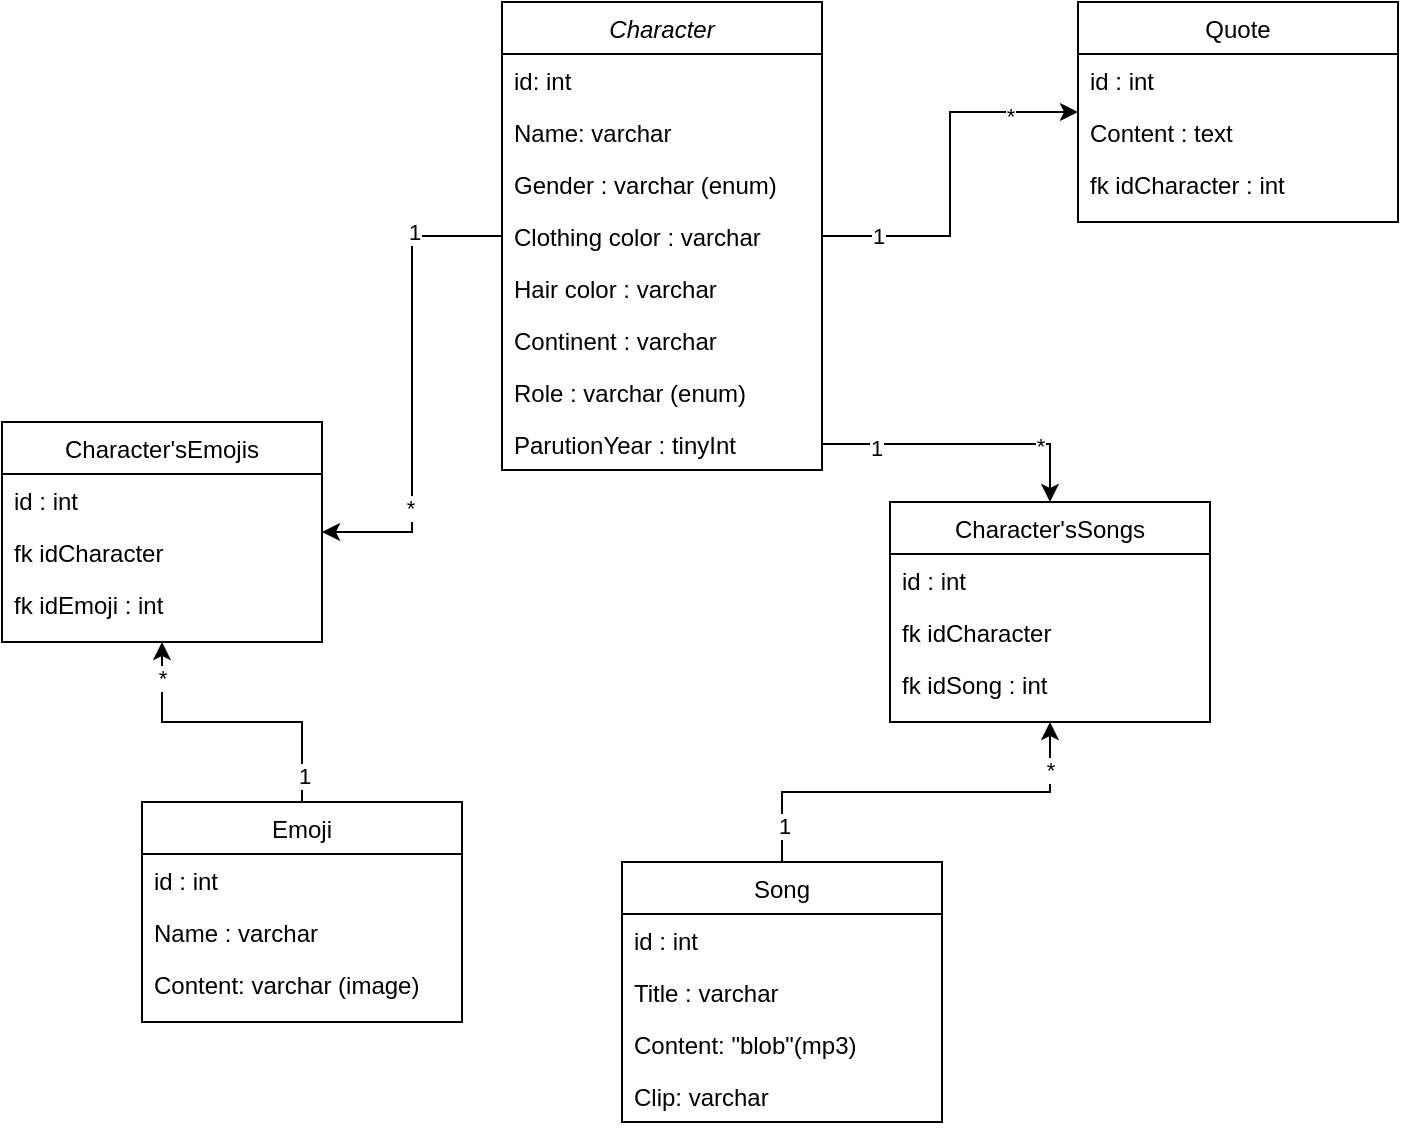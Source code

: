 <mxfile version="26.0.9">
  <diagram id="C5RBs43oDa-KdzZeNtuy" name="Page-1">
    <mxGraphModel dx="1114" dy="838" grid="1" gridSize="10" guides="1" tooltips="1" connect="1" arrows="1" fold="1" page="1" pageScale="1" pageWidth="827" pageHeight="1169" math="0" shadow="0">
      <root>
        <mxCell id="WIyWlLk6GJQsqaUBKTNV-0" />
        <mxCell id="WIyWlLk6GJQsqaUBKTNV-1" parent="WIyWlLk6GJQsqaUBKTNV-0" />
        <mxCell id="zkfFHV4jXpPFQw0GAbJ--0" value="Character" style="swimlane;fontStyle=2;align=center;verticalAlign=top;childLayout=stackLayout;horizontal=1;startSize=26;horizontalStack=0;resizeParent=1;resizeLast=0;collapsible=1;marginBottom=0;rounded=0;shadow=0;strokeWidth=1;" parent="WIyWlLk6GJQsqaUBKTNV-1" vertex="1">
          <mxGeometry x="315" y="130" width="160" height="234" as="geometry">
            <mxRectangle x="230" y="140" width="160" height="26" as="alternateBounds" />
          </mxGeometry>
        </mxCell>
        <mxCell id="az5e8WYg4OeAlVBB3Ch0-7" value="id: int" style="text;align=left;verticalAlign=top;spacingLeft=4;spacingRight=4;overflow=hidden;rotatable=0;points=[[0,0.5],[1,0.5]];portConstraint=eastwest;" vertex="1" parent="zkfFHV4jXpPFQw0GAbJ--0">
          <mxGeometry y="26" width="160" height="26" as="geometry" />
        </mxCell>
        <mxCell id="zkfFHV4jXpPFQw0GAbJ--1" value="Name: varchar" style="text;align=left;verticalAlign=top;spacingLeft=4;spacingRight=4;overflow=hidden;rotatable=0;points=[[0,0.5],[1,0.5]];portConstraint=eastwest;" parent="zkfFHV4jXpPFQw0GAbJ--0" vertex="1">
          <mxGeometry y="52" width="160" height="26" as="geometry" />
        </mxCell>
        <mxCell id="zkfFHV4jXpPFQw0GAbJ--2" value="Gender : varchar (enum)" style="text;align=left;verticalAlign=top;spacingLeft=4;spacingRight=4;overflow=hidden;rotatable=0;points=[[0,0.5],[1,0.5]];portConstraint=eastwest;rounded=0;shadow=0;html=0;" parent="zkfFHV4jXpPFQw0GAbJ--0" vertex="1">
          <mxGeometry y="78" width="160" height="26" as="geometry" />
        </mxCell>
        <mxCell id="az5e8WYg4OeAlVBB3Ch0-1" value="Clothing color : varchar" style="text;align=left;verticalAlign=top;spacingLeft=4;spacingRight=4;overflow=hidden;rotatable=0;points=[[0,0.5],[1,0.5]];portConstraint=eastwest;rounded=0;shadow=0;html=0;" vertex="1" parent="zkfFHV4jXpPFQw0GAbJ--0">
          <mxGeometry y="104" width="160" height="26" as="geometry" />
        </mxCell>
        <mxCell id="az5e8WYg4OeAlVBB3Ch0-2" value="Hair color : varchar" style="text;align=left;verticalAlign=top;spacingLeft=4;spacingRight=4;overflow=hidden;rotatable=0;points=[[0,0.5],[1,0.5]];portConstraint=eastwest;rounded=0;shadow=0;html=0;" vertex="1" parent="zkfFHV4jXpPFQw0GAbJ--0">
          <mxGeometry y="130" width="160" height="26" as="geometry" />
        </mxCell>
        <mxCell id="az5e8WYg4OeAlVBB3Ch0-0" value="Continent : varchar" style="text;align=left;verticalAlign=top;spacingLeft=4;spacingRight=4;overflow=hidden;rotatable=0;points=[[0,0.5],[1,0.5]];portConstraint=eastwest;rounded=0;shadow=0;html=0;" vertex="1" parent="zkfFHV4jXpPFQw0GAbJ--0">
          <mxGeometry y="156" width="160" height="26" as="geometry" />
        </mxCell>
        <mxCell id="zkfFHV4jXpPFQw0GAbJ--3" value="Role : varchar (enum)" style="text;align=left;verticalAlign=top;spacingLeft=4;spacingRight=4;overflow=hidden;rotatable=0;points=[[0,0.5],[1,0.5]];portConstraint=eastwest;rounded=0;shadow=0;html=0;" parent="zkfFHV4jXpPFQw0GAbJ--0" vertex="1">
          <mxGeometry y="182" width="160" height="26" as="geometry" />
        </mxCell>
        <mxCell id="az5e8WYg4OeAlVBB3Ch0-3" value="ParutionYear : tinyInt" style="text;align=left;verticalAlign=top;spacingLeft=4;spacingRight=4;overflow=hidden;rotatable=0;points=[[0,0.5],[1,0.5]];portConstraint=eastwest;rounded=0;shadow=0;html=0;" vertex="1" parent="zkfFHV4jXpPFQw0GAbJ--0">
          <mxGeometry y="208" width="160" height="26" as="geometry" />
        </mxCell>
        <mxCell id="zkfFHV4jXpPFQw0GAbJ--17" value="Quote" style="swimlane;fontStyle=0;align=center;verticalAlign=top;childLayout=stackLayout;horizontal=1;startSize=26;horizontalStack=0;resizeParent=1;resizeLast=0;collapsible=1;marginBottom=0;rounded=0;shadow=0;strokeWidth=1;" parent="WIyWlLk6GJQsqaUBKTNV-1" vertex="1">
          <mxGeometry x="603" y="130" width="160" height="110" as="geometry">
            <mxRectangle x="550" y="140" width="160" height="26" as="alternateBounds" />
          </mxGeometry>
        </mxCell>
        <mxCell id="zkfFHV4jXpPFQw0GAbJ--18" value="id : int" style="text;align=left;verticalAlign=top;spacingLeft=4;spacingRight=4;overflow=hidden;rotatable=0;points=[[0,0.5],[1,0.5]];portConstraint=eastwest;" parent="zkfFHV4jXpPFQw0GAbJ--17" vertex="1">
          <mxGeometry y="26" width="160" height="26" as="geometry" />
        </mxCell>
        <mxCell id="zkfFHV4jXpPFQw0GAbJ--19" value="Content : text" style="text;align=left;verticalAlign=top;spacingLeft=4;spacingRight=4;overflow=hidden;rotatable=0;points=[[0,0.5],[1,0.5]];portConstraint=eastwest;rounded=0;shadow=0;html=0;" parent="zkfFHV4jXpPFQw0GAbJ--17" vertex="1">
          <mxGeometry y="52" width="160" height="26" as="geometry" />
        </mxCell>
        <mxCell id="zkfFHV4jXpPFQw0GAbJ--20" value="fk idCharacter : int" style="text;align=left;verticalAlign=top;spacingLeft=4;spacingRight=4;overflow=hidden;rotatable=0;points=[[0,0.5],[1,0.5]];portConstraint=eastwest;rounded=0;shadow=0;html=0;" parent="zkfFHV4jXpPFQw0GAbJ--17" vertex="1">
          <mxGeometry y="78" width="160" height="26" as="geometry" />
        </mxCell>
        <mxCell id="az5e8WYg4OeAlVBB3Ch0-4" style="edgeStyle=orthogonalEdgeStyle;rounded=0;orthogonalLoop=1;jettySize=auto;html=1;" edge="1" parent="WIyWlLk6GJQsqaUBKTNV-1" source="zkfFHV4jXpPFQw0GAbJ--0" target="zkfFHV4jXpPFQw0GAbJ--17">
          <mxGeometry relative="1" as="geometry" />
        </mxCell>
        <mxCell id="az5e8WYg4OeAlVBB3Ch0-5" value="1" style="edgeLabel;html=1;align=center;verticalAlign=middle;resizable=0;points=[];" vertex="1" connectable="0" parent="az5e8WYg4OeAlVBB3Ch0-4">
          <mxGeometry x="-0.703" relative="1" as="geometry">
            <mxPoint as="offset" />
          </mxGeometry>
        </mxCell>
        <mxCell id="az5e8WYg4OeAlVBB3Ch0-6" value="*" style="edgeLabel;html=1;align=center;verticalAlign=middle;resizable=0;points=[];" vertex="1" connectable="0" parent="az5e8WYg4OeAlVBB3Ch0-4">
          <mxGeometry x="0.641" y="-2" relative="1" as="geometry">
            <mxPoint as="offset" />
          </mxGeometry>
        </mxCell>
        <mxCell id="az5e8WYg4OeAlVBB3Ch0-9" value="Character&#39;sSongs" style="swimlane;fontStyle=0;align=center;verticalAlign=top;childLayout=stackLayout;horizontal=1;startSize=26;horizontalStack=0;resizeParent=1;resizeLast=0;collapsible=1;marginBottom=0;rounded=0;shadow=0;strokeWidth=1;" vertex="1" parent="WIyWlLk6GJQsqaUBKTNV-1">
          <mxGeometry x="509" y="380" width="160" height="110" as="geometry">
            <mxRectangle x="550" y="140" width="160" height="26" as="alternateBounds" />
          </mxGeometry>
        </mxCell>
        <mxCell id="az5e8WYg4OeAlVBB3Ch0-10" value="id : int" style="text;align=left;verticalAlign=top;spacingLeft=4;spacingRight=4;overflow=hidden;rotatable=0;points=[[0,0.5],[1,0.5]];portConstraint=eastwest;" vertex="1" parent="az5e8WYg4OeAlVBB3Ch0-9">
          <mxGeometry y="26" width="160" height="26" as="geometry" />
        </mxCell>
        <mxCell id="az5e8WYg4OeAlVBB3Ch0-11" value="fk idCharacter" style="text;align=left;verticalAlign=top;spacingLeft=4;spacingRight=4;overflow=hidden;rotatable=0;points=[[0,0.5],[1,0.5]];portConstraint=eastwest;rounded=0;shadow=0;html=0;" vertex="1" parent="az5e8WYg4OeAlVBB3Ch0-9">
          <mxGeometry y="52" width="160" height="26" as="geometry" />
        </mxCell>
        <mxCell id="az5e8WYg4OeAlVBB3Ch0-12" value="fk idSong : int" style="text;align=left;verticalAlign=top;spacingLeft=4;spacingRight=4;overflow=hidden;rotatable=0;points=[[0,0.5],[1,0.5]];portConstraint=eastwest;rounded=0;shadow=0;html=0;" vertex="1" parent="az5e8WYg4OeAlVBB3Ch0-9">
          <mxGeometry y="78" width="160" height="26" as="geometry" />
        </mxCell>
        <mxCell id="az5e8WYg4OeAlVBB3Ch0-18" style="edgeStyle=orthogonalEdgeStyle;rounded=0;orthogonalLoop=1;jettySize=auto;html=1;" edge="1" parent="WIyWlLk6GJQsqaUBKTNV-1" source="az5e8WYg4OeAlVBB3Ch0-13" target="az5e8WYg4OeAlVBB3Ch0-9">
          <mxGeometry relative="1" as="geometry" />
        </mxCell>
        <mxCell id="az5e8WYg4OeAlVBB3Ch0-21" value="1" style="edgeLabel;html=1;align=center;verticalAlign=middle;resizable=0;points=[];" vertex="1" connectable="0" parent="az5e8WYg4OeAlVBB3Ch0-18">
          <mxGeometry x="-0.821" y="-1" relative="1" as="geometry">
            <mxPoint as="offset" />
          </mxGeometry>
        </mxCell>
        <mxCell id="az5e8WYg4OeAlVBB3Ch0-22" value="*" style="edgeLabel;html=1;align=center;verticalAlign=middle;resizable=0;points=[];" vertex="1" connectable="0" parent="az5e8WYg4OeAlVBB3Ch0-18">
          <mxGeometry x="0.768" relative="1" as="geometry">
            <mxPoint as="offset" />
          </mxGeometry>
        </mxCell>
        <mxCell id="az5e8WYg4OeAlVBB3Ch0-13" value="Song" style="swimlane;fontStyle=0;align=center;verticalAlign=top;childLayout=stackLayout;horizontal=1;startSize=26;horizontalStack=0;resizeParent=1;resizeLast=0;collapsible=1;marginBottom=0;rounded=0;shadow=0;strokeWidth=1;" vertex="1" parent="WIyWlLk6GJQsqaUBKTNV-1">
          <mxGeometry x="375" y="560" width="160" height="130" as="geometry">
            <mxRectangle x="550" y="140" width="160" height="26" as="alternateBounds" />
          </mxGeometry>
        </mxCell>
        <mxCell id="az5e8WYg4OeAlVBB3Ch0-14" value="id : int" style="text;align=left;verticalAlign=top;spacingLeft=4;spacingRight=4;overflow=hidden;rotatable=0;points=[[0,0.5],[1,0.5]];portConstraint=eastwest;" vertex="1" parent="az5e8WYg4OeAlVBB3Ch0-13">
          <mxGeometry y="26" width="160" height="26" as="geometry" />
        </mxCell>
        <mxCell id="az5e8WYg4OeAlVBB3Ch0-15" value="Title : varchar" style="text;align=left;verticalAlign=top;spacingLeft=4;spacingRight=4;overflow=hidden;rotatable=0;points=[[0,0.5],[1,0.5]];portConstraint=eastwest;rounded=0;shadow=0;html=0;" vertex="1" parent="az5e8WYg4OeAlVBB3Ch0-13">
          <mxGeometry y="52" width="160" height="26" as="geometry" />
        </mxCell>
        <mxCell id="az5e8WYg4OeAlVBB3Ch0-23" value="Content: &quot;blob&quot;(mp3)" style="text;align=left;verticalAlign=top;spacingLeft=4;spacingRight=4;overflow=hidden;rotatable=0;points=[[0,0.5],[1,0.5]];portConstraint=eastwest;rounded=0;shadow=0;html=0;" vertex="1" parent="az5e8WYg4OeAlVBB3Ch0-13">
          <mxGeometry y="78" width="160" height="26" as="geometry" />
        </mxCell>
        <mxCell id="az5e8WYg4OeAlVBB3Ch0-16" value="Clip: varchar" style="text;align=left;verticalAlign=top;spacingLeft=4;spacingRight=4;overflow=hidden;rotatable=0;points=[[0,0.5],[1,0.5]];portConstraint=eastwest;rounded=0;shadow=0;html=0;" vertex="1" parent="az5e8WYg4OeAlVBB3Ch0-13">
          <mxGeometry y="104" width="160" height="26" as="geometry" />
        </mxCell>
        <mxCell id="az5e8WYg4OeAlVBB3Ch0-17" style="edgeStyle=orthogonalEdgeStyle;rounded=0;orthogonalLoop=1;jettySize=auto;html=1;" edge="1" parent="WIyWlLk6GJQsqaUBKTNV-1" source="az5e8WYg4OeAlVBB3Ch0-3" target="az5e8WYg4OeAlVBB3Ch0-9">
          <mxGeometry relative="1" as="geometry" />
        </mxCell>
        <mxCell id="az5e8WYg4OeAlVBB3Ch0-19" value="1" style="edgeLabel;html=1;align=center;verticalAlign=middle;resizable=0;points=[];" vertex="1" connectable="0" parent="az5e8WYg4OeAlVBB3Ch0-17">
          <mxGeometry x="-0.628" y="-2" relative="1" as="geometry">
            <mxPoint as="offset" />
          </mxGeometry>
        </mxCell>
        <mxCell id="az5e8WYg4OeAlVBB3Ch0-20" value="*" style="edgeLabel;html=1;align=center;verticalAlign=middle;resizable=0;points=[];" vertex="1" connectable="0" parent="az5e8WYg4OeAlVBB3Ch0-17">
          <mxGeometry x="0.519" y="-1" relative="1" as="geometry">
            <mxPoint as="offset" />
          </mxGeometry>
        </mxCell>
        <mxCell id="az5e8WYg4OeAlVBB3Ch0-24" value="Character&#39;sEmojis" style="swimlane;fontStyle=0;align=center;verticalAlign=top;childLayout=stackLayout;horizontal=1;startSize=26;horizontalStack=0;resizeParent=1;resizeLast=0;collapsible=1;marginBottom=0;rounded=0;shadow=0;strokeWidth=1;" vertex="1" parent="WIyWlLk6GJQsqaUBKTNV-1">
          <mxGeometry x="65" y="340" width="160" height="110" as="geometry">
            <mxRectangle x="550" y="140" width="160" height="26" as="alternateBounds" />
          </mxGeometry>
        </mxCell>
        <mxCell id="az5e8WYg4OeAlVBB3Ch0-25" value="id : int" style="text;align=left;verticalAlign=top;spacingLeft=4;spacingRight=4;overflow=hidden;rotatable=0;points=[[0,0.5],[1,0.5]];portConstraint=eastwest;" vertex="1" parent="az5e8WYg4OeAlVBB3Ch0-24">
          <mxGeometry y="26" width="160" height="26" as="geometry" />
        </mxCell>
        <mxCell id="az5e8WYg4OeAlVBB3Ch0-26" value="fk idCharacter" style="text;align=left;verticalAlign=top;spacingLeft=4;spacingRight=4;overflow=hidden;rotatable=0;points=[[0,0.5],[1,0.5]];portConstraint=eastwest;rounded=0;shadow=0;html=0;" vertex="1" parent="az5e8WYg4OeAlVBB3Ch0-24">
          <mxGeometry y="52" width="160" height="26" as="geometry" />
        </mxCell>
        <mxCell id="az5e8WYg4OeAlVBB3Ch0-27" value="fk idEmoji : int" style="text;align=left;verticalAlign=top;spacingLeft=4;spacingRight=4;overflow=hidden;rotatable=0;points=[[0,0.5],[1,0.5]];portConstraint=eastwest;rounded=0;shadow=0;html=0;" vertex="1" parent="az5e8WYg4OeAlVBB3Ch0-24">
          <mxGeometry y="78" width="160" height="26" as="geometry" />
        </mxCell>
        <mxCell id="az5e8WYg4OeAlVBB3Ch0-28" style="edgeStyle=orthogonalEdgeStyle;rounded=0;orthogonalLoop=1;jettySize=auto;html=1;" edge="1" parent="WIyWlLk6GJQsqaUBKTNV-1" source="az5e8WYg4OeAlVBB3Ch0-31" target="az5e8WYg4OeAlVBB3Ch0-24">
          <mxGeometry relative="1" as="geometry" />
        </mxCell>
        <mxCell id="az5e8WYg4OeAlVBB3Ch0-29" value="1" style="edgeLabel;html=1;align=center;verticalAlign=middle;resizable=0;points=[];" vertex="1" connectable="0" parent="az5e8WYg4OeAlVBB3Ch0-28">
          <mxGeometry x="-0.821" y="-1" relative="1" as="geometry">
            <mxPoint as="offset" />
          </mxGeometry>
        </mxCell>
        <mxCell id="az5e8WYg4OeAlVBB3Ch0-30" value="*" style="edgeLabel;html=1;align=center;verticalAlign=middle;resizable=0;points=[];" vertex="1" connectable="0" parent="az5e8WYg4OeAlVBB3Ch0-28">
          <mxGeometry x="0.768" relative="1" as="geometry">
            <mxPoint as="offset" />
          </mxGeometry>
        </mxCell>
        <mxCell id="az5e8WYg4OeAlVBB3Ch0-31" value="Emoji" style="swimlane;fontStyle=0;align=center;verticalAlign=top;childLayout=stackLayout;horizontal=1;startSize=26;horizontalStack=0;resizeParent=1;resizeLast=0;collapsible=1;marginBottom=0;rounded=0;shadow=0;strokeWidth=1;" vertex="1" parent="WIyWlLk6GJQsqaUBKTNV-1">
          <mxGeometry x="135" y="530" width="160" height="110" as="geometry">
            <mxRectangle x="550" y="140" width="160" height="26" as="alternateBounds" />
          </mxGeometry>
        </mxCell>
        <mxCell id="az5e8WYg4OeAlVBB3Ch0-32" value="id : int" style="text;align=left;verticalAlign=top;spacingLeft=4;spacingRight=4;overflow=hidden;rotatable=0;points=[[0,0.5],[1,0.5]];portConstraint=eastwest;" vertex="1" parent="az5e8WYg4OeAlVBB3Ch0-31">
          <mxGeometry y="26" width="160" height="26" as="geometry" />
        </mxCell>
        <mxCell id="az5e8WYg4OeAlVBB3Ch0-33" value="Name : varchar" style="text;align=left;verticalAlign=top;spacingLeft=4;spacingRight=4;overflow=hidden;rotatable=0;points=[[0,0.5],[1,0.5]];portConstraint=eastwest;rounded=0;shadow=0;html=0;" vertex="1" parent="az5e8WYg4OeAlVBB3Ch0-31">
          <mxGeometry y="52" width="160" height="26" as="geometry" />
        </mxCell>
        <mxCell id="az5e8WYg4OeAlVBB3Ch0-34" value="Content: varchar (image)" style="text;align=left;verticalAlign=top;spacingLeft=4;spacingRight=4;overflow=hidden;rotatable=0;points=[[0,0.5],[1,0.5]];portConstraint=eastwest;rounded=0;shadow=0;html=0;" vertex="1" parent="az5e8WYg4OeAlVBB3Ch0-31">
          <mxGeometry y="78" width="160" height="26" as="geometry" />
        </mxCell>
        <mxCell id="az5e8WYg4OeAlVBB3Ch0-36" style="edgeStyle=orthogonalEdgeStyle;rounded=0;orthogonalLoop=1;jettySize=auto;html=1;" edge="1" parent="WIyWlLk6GJQsqaUBKTNV-1" target="az5e8WYg4OeAlVBB3Ch0-24" source="zkfFHV4jXpPFQw0GAbJ--0">
          <mxGeometry relative="1" as="geometry">
            <mxPoint x="55" y="390" as="sourcePoint" />
          </mxGeometry>
        </mxCell>
        <mxCell id="az5e8WYg4OeAlVBB3Ch0-37" value="1" style="edgeLabel;html=1;align=center;verticalAlign=middle;resizable=0;points=[];" vertex="1" connectable="0" parent="az5e8WYg4OeAlVBB3Ch0-36">
          <mxGeometry x="-0.628" y="-2" relative="1" as="geometry">
            <mxPoint as="offset" />
          </mxGeometry>
        </mxCell>
        <mxCell id="az5e8WYg4OeAlVBB3Ch0-38" value="*" style="edgeLabel;html=1;align=center;verticalAlign=middle;resizable=0;points=[];" vertex="1" connectable="0" parent="az5e8WYg4OeAlVBB3Ch0-36">
          <mxGeometry x="0.519" y="-1" relative="1" as="geometry">
            <mxPoint as="offset" />
          </mxGeometry>
        </mxCell>
      </root>
    </mxGraphModel>
  </diagram>
</mxfile>
